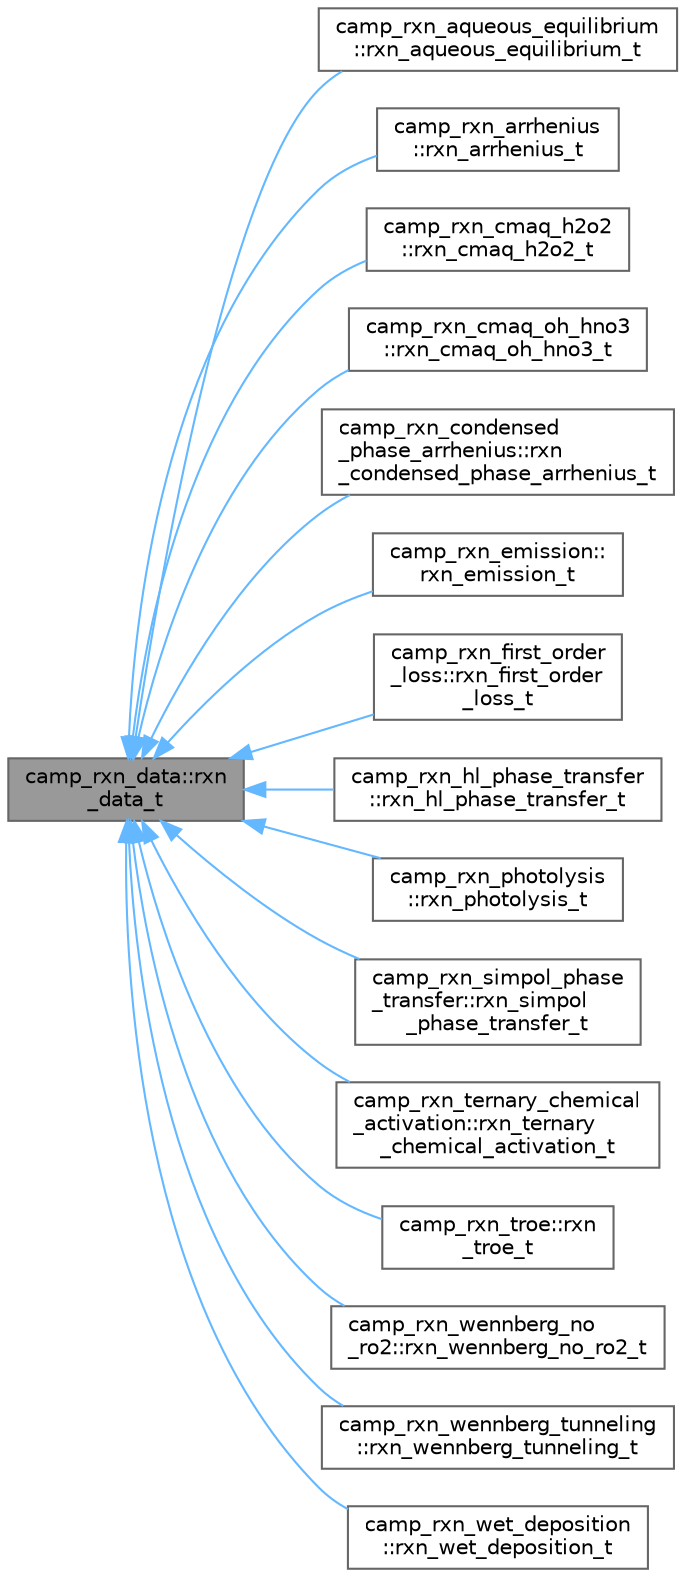 digraph "camp_rxn_data::rxn_data_t"
{
 // LATEX_PDF_SIZE
  bgcolor="transparent";
  edge [fontname=Helvetica,fontsize=10,labelfontname=Helvetica,labelfontsize=10];
  node [fontname=Helvetica,fontsize=10,shape=box,height=0.2,width=0.4];
  rankdir="LR";
  Node1 [label="camp_rxn_data::rxn\l_data_t",height=0.2,width=0.4,color="gray40", fillcolor="grey60", style="filled", fontcolor="black",tooltip="Abstract reaction data type."];
  Node1 -> Node2 [dir="back",color="steelblue1",style="solid"];
  Node2 [label="camp_rxn_aqueous_equilibrium\l::rxn_aqueous_equilibrium_t",height=0.2,width=0.4,color="gray40", fillcolor="white", style="filled",URL="$structcamp__rxn__aqueous__equilibrium_1_1rxn__aqueous__equilibrium__t.html",tooltip="Generic test reaction data type."];
  Node1 -> Node3 [dir="back",color="steelblue1",style="solid"];
  Node3 [label="camp_rxn_arrhenius\l::rxn_arrhenius_t",height=0.2,width=0.4,color="gray40", fillcolor="white", style="filled",URL="$structcamp__rxn__arrhenius_1_1rxn__arrhenius__t.html",tooltip="Generic test reaction data type."];
  Node1 -> Node4 [dir="back",color="steelblue1",style="solid"];
  Node4 [label="camp_rxn_cmaq_h2o2\l::rxn_cmaq_h2o2_t",height=0.2,width=0.4,color="gray40", fillcolor="white", style="filled",URL="$structcamp__rxn__cmaq__h2o2_1_1rxn__cmaq__h2o2__t.html",tooltip="Generic test reaction data type."];
  Node1 -> Node5 [dir="back",color="steelblue1",style="solid"];
  Node5 [label="camp_rxn_cmaq_oh_hno3\l::rxn_cmaq_oh_hno3_t",height=0.2,width=0.4,color="gray40", fillcolor="white", style="filled",URL="$structcamp__rxn__cmaq__oh__hno3_1_1rxn__cmaq__oh__hno3__t.html",tooltip="Generic test reaction data type."];
  Node1 -> Node6 [dir="back",color="steelblue1",style="solid"];
  Node6 [label="camp_rxn_condensed\l_phase_arrhenius::rxn\l_condensed_phase_arrhenius_t",height=0.2,width=0.4,color="gray40", fillcolor="white", style="filled",URL="$structcamp__rxn__condensed__phase__arrhenius_1_1rxn__condensed__phase__arrhenius__t.html",tooltip="Generic test reaction data type."];
  Node1 -> Node7 [dir="back",color="steelblue1",style="solid"];
  Node7 [label="camp_rxn_emission::\lrxn_emission_t",height=0.2,width=0.4,color="gray40", fillcolor="white", style="filled",URL="$structcamp__rxn__emission_1_1rxn__emission__t.html",tooltip="Generic test reaction data type."];
  Node1 -> Node8 [dir="back",color="steelblue1",style="solid"];
  Node8 [label="camp_rxn_first_order\l_loss::rxn_first_order\l_loss_t",height=0.2,width=0.4,color="gray40", fillcolor="white", style="filled",URL="$structcamp__rxn__first__order__loss_1_1rxn__first__order__loss__t.html",tooltip="Generic test reaction data type."];
  Node1 -> Node9 [dir="back",color="steelblue1",style="solid"];
  Node9 [label="camp_rxn_hl_phase_transfer\l::rxn_hl_phase_transfer_t",height=0.2,width=0.4,color="gray40", fillcolor="white", style="filled",URL="$structcamp__rxn__hl__phase__transfer_1_1rxn__hl__phase__transfer__t.html",tooltip="Generic test reaction data type."];
  Node1 -> Node10 [dir="back",color="steelblue1",style="solid"];
  Node10 [label="camp_rxn_photolysis\l::rxn_photolysis_t",height=0.2,width=0.4,color="gray40", fillcolor="white", style="filled",URL="$structcamp__rxn__photolysis_1_1rxn__photolysis__t.html",tooltip="Generic test reaction data type."];
  Node1 -> Node11 [dir="back",color="steelblue1",style="solid"];
  Node11 [label="camp_rxn_simpol_phase\l_transfer::rxn_simpol\l_phase_transfer_t",height=0.2,width=0.4,color="gray40", fillcolor="white", style="filled",URL="$structcamp__rxn__simpol__phase__transfer_1_1rxn__simpol__phase__transfer__t.html",tooltip="Generic test reaction data type."];
  Node1 -> Node12 [dir="back",color="steelblue1",style="solid"];
  Node12 [label="camp_rxn_ternary_chemical\l_activation::rxn_ternary\l_chemical_activation_t",height=0.2,width=0.4,color="gray40", fillcolor="white", style="filled",URL="$structcamp__rxn__ternary__chemical__activation_1_1rxn__ternary__chemical__activation__t.html",tooltip="Generic test reaction data type."];
  Node1 -> Node13 [dir="back",color="steelblue1",style="solid"];
  Node13 [label="camp_rxn_troe::rxn\l_troe_t",height=0.2,width=0.4,color="gray40", fillcolor="white", style="filled",URL="$structcamp__rxn__troe_1_1rxn__troe__t.html",tooltip="Generic test reaction data type."];
  Node1 -> Node14 [dir="back",color="steelblue1",style="solid"];
  Node14 [label="camp_rxn_wennberg_no\l_ro2::rxn_wennberg_no_ro2_t",height=0.2,width=0.4,color="gray40", fillcolor="white", style="filled",URL="$structcamp__rxn__wennberg__no__ro2_1_1rxn__wennberg__no__ro2__t.html",tooltip="Generic test reaction data type."];
  Node1 -> Node15 [dir="back",color="steelblue1",style="solid"];
  Node15 [label="camp_rxn_wennberg_tunneling\l::rxn_wennberg_tunneling_t",height=0.2,width=0.4,color="gray40", fillcolor="white", style="filled",URL="$structcamp__rxn__wennberg__tunneling_1_1rxn__wennberg__tunneling__t.html",tooltip="Generic test reaction data type."];
  Node1 -> Node16 [dir="back",color="steelblue1",style="solid"];
  Node16 [label="camp_rxn_wet_deposition\l::rxn_wet_deposition_t",height=0.2,width=0.4,color="gray40", fillcolor="white", style="filled",URL="$structcamp__rxn__wet__deposition_1_1rxn__wet__deposition__t.html",tooltip="Generic test reaction data type."];
}
